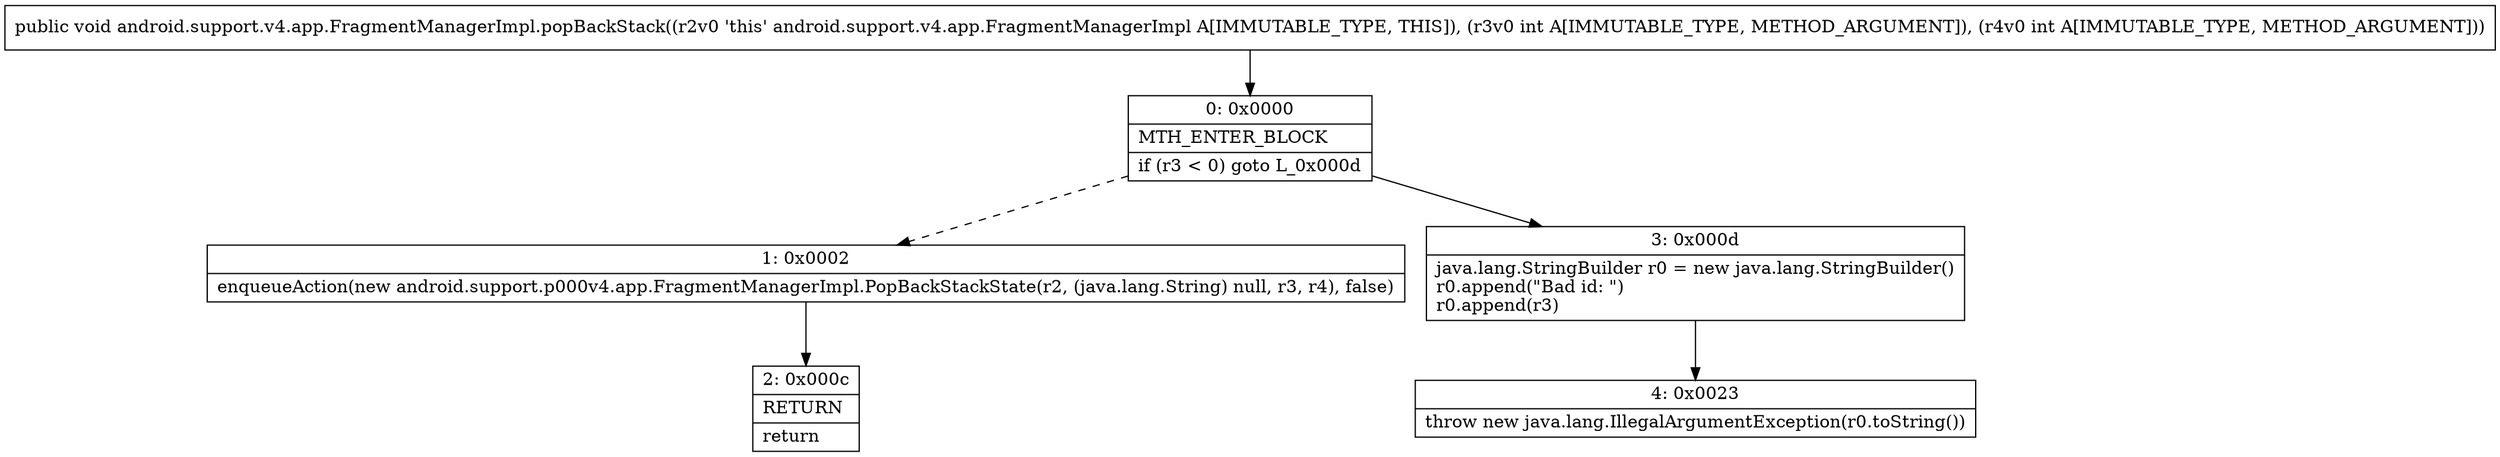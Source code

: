 digraph "CFG forandroid.support.v4.app.FragmentManagerImpl.popBackStack(II)V" {
Node_0 [shape=record,label="{0\:\ 0x0000|MTH_ENTER_BLOCK\l|if (r3 \< 0) goto L_0x000d\l}"];
Node_1 [shape=record,label="{1\:\ 0x0002|enqueueAction(new android.support.p000v4.app.FragmentManagerImpl.PopBackStackState(r2, (java.lang.String) null, r3, r4), false)\l}"];
Node_2 [shape=record,label="{2\:\ 0x000c|RETURN\l|return\l}"];
Node_3 [shape=record,label="{3\:\ 0x000d|java.lang.StringBuilder r0 = new java.lang.StringBuilder()\lr0.append(\"Bad id: \")\lr0.append(r3)\l}"];
Node_4 [shape=record,label="{4\:\ 0x0023|throw new java.lang.IllegalArgumentException(r0.toString())\l}"];
MethodNode[shape=record,label="{public void android.support.v4.app.FragmentManagerImpl.popBackStack((r2v0 'this' android.support.v4.app.FragmentManagerImpl A[IMMUTABLE_TYPE, THIS]), (r3v0 int A[IMMUTABLE_TYPE, METHOD_ARGUMENT]), (r4v0 int A[IMMUTABLE_TYPE, METHOD_ARGUMENT])) }"];
MethodNode -> Node_0;
Node_0 -> Node_1[style=dashed];
Node_0 -> Node_3;
Node_1 -> Node_2;
Node_3 -> Node_4;
}

